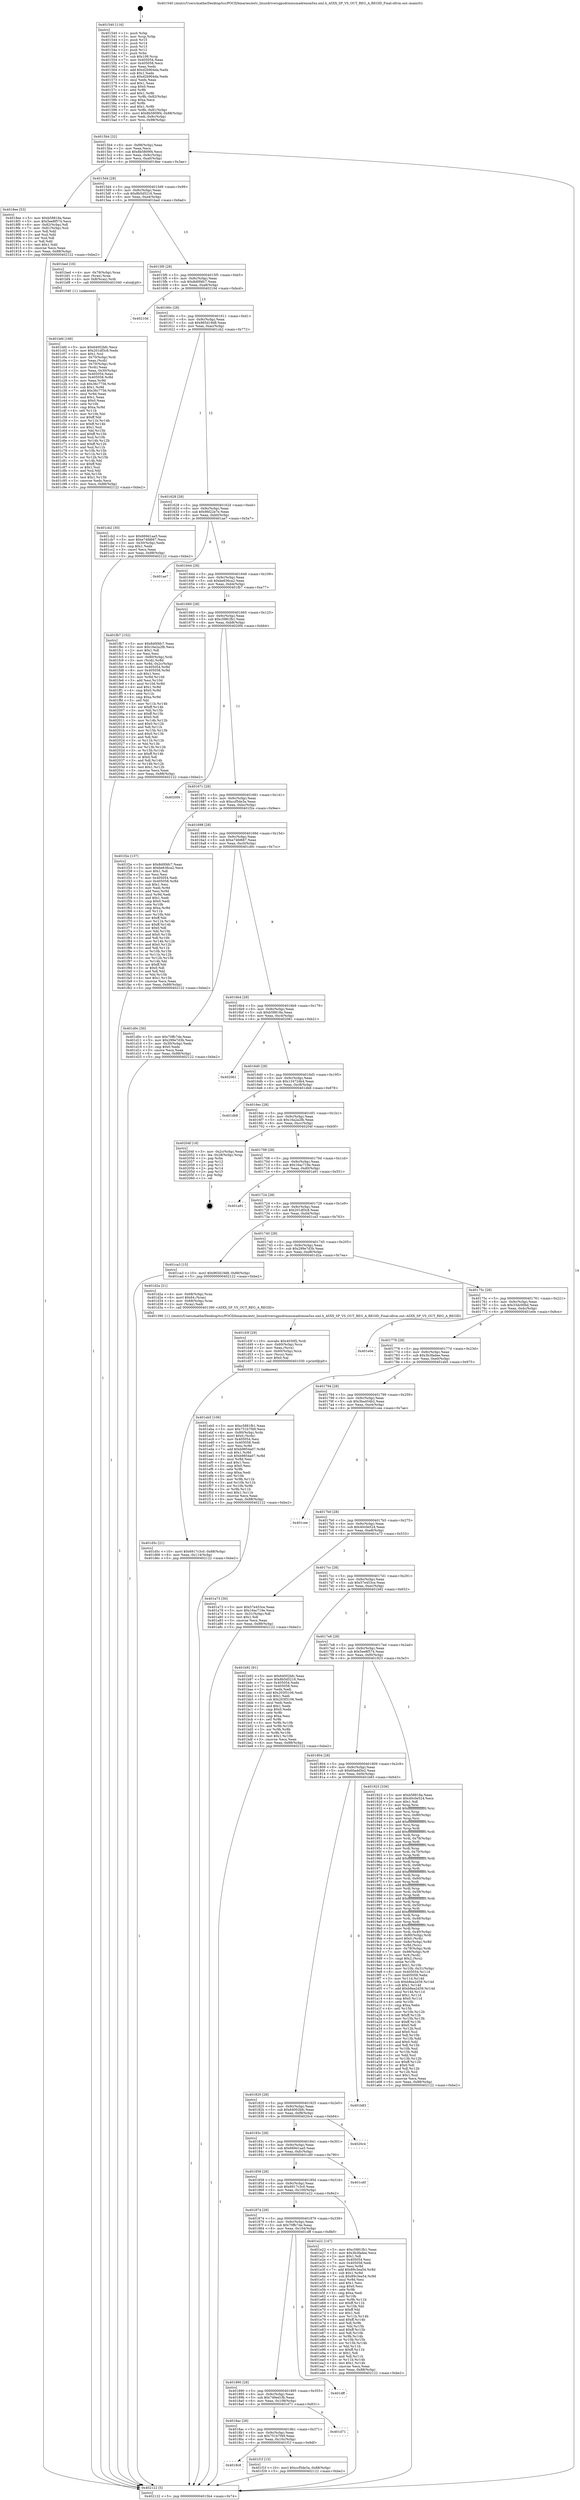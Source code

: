 digraph "0x401540" {
  label = "0x401540 (/mnt/c/Users/mathe/Desktop/tcc/POCII/binaries/extr_linuxdriversgpudrmmsmadrenoa5xx.xml.h_A5XX_SP_VS_OUT_REG_A_REGID_Final-ollvm.out::main(0))"
  labelloc = "t"
  node[shape=record]

  Entry [label="",width=0.3,height=0.3,shape=circle,fillcolor=black,style=filled]
  "0x4015b4" [label="{
     0x4015b4 [32]\l
     | [instrs]\l
     &nbsp;&nbsp;0x4015b4 \<+6\>: mov -0x88(%rbp),%eax\l
     &nbsp;&nbsp;0x4015ba \<+2\>: mov %eax,%ecx\l
     &nbsp;&nbsp;0x4015bc \<+6\>: sub $0x8b5809f4,%ecx\l
     &nbsp;&nbsp;0x4015c2 \<+6\>: mov %eax,-0x9c(%rbp)\l
     &nbsp;&nbsp;0x4015c8 \<+6\>: mov %ecx,-0xa0(%rbp)\l
     &nbsp;&nbsp;0x4015ce \<+6\>: je 00000000004018ee \<main+0x3ae\>\l
  }"]
  "0x4018ee" [label="{
     0x4018ee [53]\l
     | [instrs]\l
     &nbsp;&nbsp;0x4018ee \<+5\>: mov $0xb58818a,%eax\l
     &nbsp;&nbsp;0x4018f3 \<+5\>: mov $0x5ee8f574,%ecx\l
     &nbsp;&nbsp;0x4018f8 \<+6\>: mov -0x82(%rbp),%dl\l
     &nbsp;&nbsp;0x4018fe \<+7\>: mov -0x81(%rbp),%sil\l
     &nbsp;&nbsp;0x401905 \<+3\>: mov %dl,%dil\l
     &nbsp;&nbsp;0x401908 \<+3\>: and %sil,%dil\l
     &nbsp;&nbsp;0x40190b \<+3\>: xor %sil,%dl\l
     &nbsp;&nbsp;0x40190e \<+3\>: or %dl,%dil\l
     &nbsp;&nbsp;0x401911 \<+4\>: test $0x1,%dil\l
     &nbsp;&nbsp;0x401915 \<+3\>: cmovne %ecx,%eax\l
     &nbsp;&nbsp;0x401918 \<+6\>: mov %eax,-0x88(%rbp)\l
     &nbsp;&nbsp;0x40191e \<+5\>: jmp 0000000000402122 \<main+0xbe2\>\l
  }"]
  "0x4015d4" [label="{
     0x4015d4 [28]\l
     | [instrs]\l
     &nbsp;&nbsp;0x4015d4 \<+5\>: jmp 00000000004015d9 \<main+0x99\>\l
     &nbsp;&nbsp;0x4015d9 \<+6\>: mov -0x9c(%rbp),%eax\l
     &nbsp;&nbsp;0x4015df \<+5\>: sub $0x8b5d5216,%eax\l
     &nbsp;&nbsp;0x4015e4 \<+6\>: mov %eax,-0xa4(%rbp)\l
     &nbsp;&nbsp;0x4015ea \<+6\>: je 0000000000401bed \<main+0x6ad\>\l
  }"]
  "0x402122" [label="{
     0x402122 [5]\l
     | [instrs]\l
     &nbsp;&nbsp;0x402122 \<+5\>: jmp 00000000004015b4 \<main+0x74\>\l
  }"]
  "0x401540" [label="{
     0x401540 [116]\l
     | [instrs]\l
     &nbsp;&nbsp;0x401540 \<+1\>: push %rbp\l
     &nbsp;&nbsp;0x401541 \<+3\>: mov %rsp,%rbp\l
     &nbsp;&nbsp;0x401544 \<+2\>: push %r15\l
     &nbsp;&nbsp;0x401546 \<+2\>: push %r14\l
     &nbsp;&nbsp;0x401548 \<+2\>: push %r13\l
     &nbsp;&nbsp;0x40154a \<+2\>: push %r12\l
     &nbsp;&nbsp;0x40154c \<+1\>: push %rbx\l
     &nbsp;&nbsp;0x40154d \<+7\>: sub $0x108,%rsp\l
     &nbsp;&nbsp;0x401554 \<+7\>: mov 0x405054,%eax\l
     &nbsp;&nbsp;0x40155b \<+7\>: mov 0x405058,%ecx\l
     &nbsp;&nbsp;0x401562 \<+2\>: mov %eax,%edx\l
     &nbsp;&nbsp;0x401564 \<+6\>: add $0xd2b904da,%edx\l
     &nbsp;&nbsp;0x40156a \<+3\>: sub $0x1,%edx\l
     &nbsp;&nbsp;0x40156d \<+6\>: sub $0xd2b904da,%edx\l
     &nbsp;&nbsp;0x401573 \<+3\>: imul %edx,%eax\l
     &nbsp;&nbsp;0x401576 \<+3\>: and $0x1,%eax\l
     &nbsp;&nbsp;0x401579 \<+3\>: cmp $0x0,%eax\l
     &nbsp;&nbsp;0x40157c \<+4\>: sete %r8b\l
     &nbsp;&nbsp;0x401580 \<+4\>: and $0x1,%r8b\l
     &nbsp;&nbsp;0x401584 \<+7\>: mov %r8b,-0x82(%rbp)\l
     &nbsp;&nbsp;0x40158b \<+3\>: cmp $0xa,%ecx\l
     &nbsp;&nbsp;0x40158e \<+4\>: setl %r8b\l
     &nbsp;&nbsp;0x401592 \<+4\>: and $0x1,%r8b\l
     &nbsp;&nbsp;0x401596 \<+7\>: mov %r8b,-0x81(%rbp)\l
     &nbsp;&nbsp;0x40159d \<+10\>: movl $0x8b5809f4,-0x88(%rbp)\l
     &nbsp;&nbsp;0x4015a7 \<+6\>: mov %edi,-0x8c(%rbp)\l
     &nbsp;&nbsp;0x4015ad \<+7\>: mov %rsi,-0x98(%rbp)\l
  }"]
  Exit [label="",width=0.3,height=0.3,shape=circle,fillcolor=black,style=filled,peripheries=2]
  "0x401bed" [label="{
     0x401bed [16]\l
     | [instrs]\l
     &nbsp;&nbsp;0x401bed \<+4\>: mov -0x78(%rbp),%rax\l
     &nbsp;&nbsp;0x401bf1 \<+3\>: mov (%rax),%rax\l
     &nbsp;&nbsp;0x401bf4 \<+4\>: mov 0x8(%rax),%rdi\l
     &nbsp;&nbsp;0x401bf8 \<+5\>: call 0000000000401040 \<atoi@plt\>\l
     | [calls]\l
     &nbsp;&nbsp;0x401040 \{1\} (unknown)\l
  }"]
  "0x4015f0" [label="{
     0x4015f0 [28]\l
     | [instrs]\l
     &nbsp;&nbsp;0x4015f0 \<+5\>: jmp 00000000004015f5 \<main+0xb5\>\l
     &nbsp;&nbsp;0x4015f5 \<+6\>: mov -0x9c(%rbp),%eax\l
     &nbsp;&nbsp;0x4015fb \<+5\>: sub $0x8d0f4fc7,%eax\l
     &nbsp;&nbsp;0x401600 \<+6\>: mov %eax,-0xa8(%rbp)\l
     &nbsp;&nbsp;0x401606 \<+6\>: je 000000000040210d \<main+0xbcd\>\l
  }"]
  "0x4018c8" [label="{
     0x4018c8\l
  }", style=dashed]
  "0x40210d" [label="{
     0x40210d\l
  }", style=dashed]
  "0x40160c" [label="{
     0x40160c [28]\l
     | [instrs]\l
     &nbsp;&nbsp;0x40160c \<+5\>: jmp 0000000000401611 \<main+0xd1\>\l
     &nbsp;&nbsp;0x401611 \<+6\>: mov -0x9c(%rbp),%eax\l
     &nbsp;&nbsp;0x401617 \<+5\>: sub $0x965d19d8,%eax\l
     &nbsp;&nbsp;0x40161c \<+6\>: mov %eax,-0xac(%rbp)\l
     &nbsp;&nbsp;0x401622 \<+6\>: je 0000000000401cb2 \<main+0x772\>\l
  }"]
  "0x401f1f" [label="{
     0x401f1f [15]\l
     | [instrs]\l
     &nbsp;&nbsp;0x401f1f \<+10\>: movl $0xccf5de3a,-0x88(%rbp)\l
     &nbsp;&nbsp;0x401f29 \<+5\>: jmp 0000000000402122 \<main+0xbe2\>\l
  }"]
  "0x401cb2" [label="{
     0x401cb2 [30]\l
     | [instrs]\l
     &nbsp;&nbsp;0x401cb2 \<+5\>: mov $0x669d1aa5,%eax\l
     &nbsp;&nbsp;0x401cb7 \<+5\>: mov $0xe74fd667,%ecx\l
     &nbsp;&nbsp;0x401cbc \<+3\>: mov -0x30(%rbp),%edx\l
     &nbsp;&nbsp;0x401cbf \<+3\>: cmp $0x1,%edx\l
     &nbsp;&nbsp;0x401cc2 \<+3\>: cmovl %ecx,%eax\l
     &nbsp;&nbsp;0x401cc5 \<+6\>: mov %eax,-0x88(%rbp)\l
     &nbsp;&nbsp;0x401ccb \<+5\>: jmp 0000000000402122 \<main+0xbe2\>\l
  }"]
  "0x401628" [label="{
     0x401628 [28]\l
     | [instrs]\l
     &nbsp;&nbsp;0x401628 \<+5\>: jmp 000000000040162d \<main+0xed\>\l
     &nbsp;&nbsp;0x40162d \<+6\>: mov -0x9c(%rbp),%eax\l
     &nbsp;&nbsp;0x401633 \<+5\>: sub $0x9fd22e7e,%eax\l
     &nbsp;&nbsp;0x401638 \<+6\>: mov %eax,-0xb0(%rbp)\l
     &nbsp;&nbsp;0x40163e \<+6\>: je 0000000000401ae7 \<main+0x5a7\>\l
  }"]
  "0x4018ac" [label="{
     0x4018ac [28]\l
     | [instrs]\l
     &nbsp;&nbsp;0x4018ac \<+5\>: jmp 00000000004018b1 \<main+0x371\>\l
     &nbsp;&nbsp;0x4018b1 \<+6\>: mov -0x9c(%rbp),%eax\l
     &nbsp;&nbsp;0x4018b7 \<+5\>: sub $0x751b7f49,%eax\l
     &nbsp;&nbsp;0x4018bc \<+6\>: mov %eax,-0x10c(%rbp)\l
     &nbsp;&nbsp;0x4018c2 \<+6\>: je 0000000000401f1f \<main+0x9df\>\l
  }"]
  "0x401ae7" [label="{
     0x401ae7\l
  }", style=dashed]
  "0x401644" [label="{
     0x401644 [28]\l
     | [instrs]\l
     &nbsp;&nbsp;0x401644 \<+5\>: jmp 0000000000401649 \<main+0x109\>\l
     &nbsp;&nbsp;0x401649 \<+6\>: mov -0x9c(%rbp),%eax\l
     &nbsp;&nbsp;0x40164f \<+5\>: sub $0xbe636ca2,%eax\l
     &nbsp;&nbsp;0x401654 \<+6\>: mov %eax,-0xb4(%rbp)\l
     &nbsp;&nbsp;0x40165a \<+6\>: je 0000000000401fb7 \<main+0xa77\>\l
  }"]
  "0x401d71" [label="{
     0x401d71\l
  }", style=dashed]
  "0x401fb7" [label="{
     0x401fb7 [152]\l
     | [instrs]\l
     &nbsp;&nbsp;0x401fb7 \<+5\>: mov $0x8d0f4fc7,%eax\l
     &nbsp;&nbsp;0x401fbc \<+5\>: mov $0x16a2a2fb,%ecx\l
     &nbsp;&nbsp;0x401fc1 \<+2\>: mov $0x1,%dl\l
     &nbsp;&nbsp;0x401fc3 \<+2\>: xor %esi,%esi\l
     &nbsp;&nbsp;0x401fc5 \<+4\>: mov -0x80(%rbp),%rdi\l
     &nbsp;&nbsp;0x401fc9 \<+3\>: mov (%rdi),%r8d\l
     &nbsp;&nbsp;0x401fcc \<+4\>: mov %r8d,-0x2c(%rbp)\l
     &nbsp;&nbsp;0x401fd0 \<+8\>: mov 0x405054,%r8d\l
     &nbsp;&nbsp;0x401fd8 \<+8\>: mov 0x405058,%r9d\l
     &nbsp;&nbsp;0x401fe0 \<+3\>: sub $0x1,%esi\l
     &nbsp;&nbsp;0x401fe3 \<+3\>: mov %r8d,%r10d\l
     &nbsp;&nbsp;0x401fe6 \<+3\>: add %esi,%r10d\l
     &nbsp;&nbsp;0x401fe9 \<+4\>: imul %r10d,%r8d\l
     &nbsp;&nbsp;0x401fed \<+4\>: and $0x1,%r8d\l
     &nbsp;&nbsp;0x401ff1 \<+4\>: cmp $0x0,%r8d\l
     &nbsp;&nbsp;0x401ff5 \<+4\>: sete %r11b\l
     &nbsp;&nbsp;0x401ff9 \<+4\>: cmp $0xa,%r9d\l
     &nbsp;&nbsp;0x401ffd \<+3\>: setl %bl\l
     &nbsp;&nbsp;0x402000 \<+3\>: mov %r11b,%r14b\l
     &nbsp;&nbsp;0x402003 \<+4\>: xor $0xff,%r14b\l
     &nbsp;&nbsp;0x402007 \<+3\>: mov %bl,%r15b\l
     &nbsp;&nbsp;0x40200a \<+4\>: xor $0xff,%r15b\l
     &nbsp;&nbsp;0x40200e \<+3\>: xor $0x0,%dl\l
     &nbsp;&nbsp;0x402011 \<+3\>: mov %r14b,%r12b\l
     &nbsp;&nbsp;0x402014 \<+4\>: and $0x0,%r12b\l
     &nbsp;&nbsp;0x402018 \<+3\>: and %dl,%r11b\l
     &nbsp;&nbsp;0x40201b \<+3\>: mov %r15b,%r13b\l
     &nbsp;&nbsp;0x40201e \<+4\>: and $0x0,%r13b\l
     &nbsp;&nbsp;0x402022 \<+2\>: and %dl,%bl\l
     &nbsp;&nbsp;0x402024 \<+3\>: or %r11b,%r12b\l
     &nbsp;&nbsp;0x402027 \<+3\>: or %bl,%r13b\l
     &nbsp;&nbsp;0x40202a \<+3\>: xor %r13b,%r12b\l
     &nbsp;&nbsp;0x40202d \<+3\>: or %r15b,%r14b\l
     &nbsp;&nbsp;0x402030 \<+4\>: xor $0xff,%r14b\l
     &nbsp;&nbsp;0x402034 \<+3\>: or $0x0,%dl\l
     &nbsp;&nbsp;0x402037 \<+3\>: and %dl,%r14b\l
     &nbsp;&nbsp;0x40203a \<+3\>: or %r14b,%r12b\l
     &nbsp;&nbsp;0x40203d \<+4\>: test $0x1,%r12b\l
     &nbsp;&nbsp;0x402041 \<+3\>: cmovne %ecx,%eax\l
     &nbsp;&nbsp;0x402044 \<+6\>: mov %eax,-0x88(%rbp)\l
     &nbsp;&nbsp;0x40204a \<+5\>: jmp 0000000000402122 \<main+0xbe2\>\l
  }"]
  "0x401660" [label="{
     0x401660 [28]\l
     | [instrs]\l
     &nbsp;&nbsp;0x401660 \<+5\>: jmp 0000000000401665 \<main+0x125\>\l
     &nbsp;&nbsp;0x401665 \<+6\>: mov -0x9c(%rbp),%eax\l
     &nbsp;&nbsp;0x40166b \<+5\>: sub $0xc5881fb1,%eax\l
     &nbsp;&nbsp;0x401670 \<+6\>: mov %eax,-0xb8(%rbp)\l
     &nbsp;&nbsp;0x401676 \<+6\>: je 00000000004020f4 \<main+0xbb4\>\l
  }"]
  "0x401890" [label="{
     0x401890 [28]\l
     | [instrs]\l
     &nbsp;&nbsp;0x401890 \<+5\>: jmp 0000000000401895 \<main+0x355\>\l
     &nbsp;&nbsp;0x401895 \<+6\>: mov -0x9c(%rbp),%eax\l
     &nbsp;&nbsp;0x40189b \<+5\>: sub $0x749ed1fb,%eax\l
     &nbsp;&nbsp;0x4018a0 \<+6\>: mov %eax,-0x108(%rbp)\l
     &nbsp;&nbsp;0x4018a6 \<+6\>: je 0000000000401d71 \<main+0x831\>\l
  }"]
  "0x4020f4" [label="{
     0x4020f4\l
  }", style=dashed]
  "0x40167c" [label="{
     0x40167c [28]\l
     | [instrs]\l
     &nbsp;&nbsp;0x40167c \<+5\>: jmp 0000000000401681 \<main+0x141\>\l
     &nbsp;&nbsp;0x401681 \<+6\>: mov -0x9c(%rbp),%eax\l
     &nbsp;&nbsp;0x401687 \<+5\>: sub $0xccf5de3a,%eax\l
     &nbsp;&nbsp;0x40168c \<+6\>: mov %eax,-0xbc(%rbp)\l
     &nbsp;&nbsp;0x401692 \<+6\>: je 0000000000401f2e \<main+0x9ee\>\l
  }"]
  "0x401dff" [label="{
     0x401dff\l
  }", style=dashed]
  "0x401f2e" [label="{
     0x401f2e [137]\l
     | [instrs]\l
     &nbsp;&nbsp;0x401f2e \<+5\>: mov $0x8d0f4fc7,%eax\l
     &nbsp;&nbsp;0x401f33 \<+5\>: mov $0xbe636ca2,%ecx\l
     &nbsp;&nbsp;0x401f38 \<+2\>: mov $0x1,%dl\l
     &nbsp;&nbsp;0x401f3a \<+2\>: xor %esi,%esi\l
     &nbsp;&nbsp;0x401f3c \<+7\>: mov 0x405054,%edi\l
     &nbsp;&nbsp;0x401f43 \<+8\>: mov 0x405058,%r8d\l
     &nbsp;&nbsp;0x401f4b \<+3\>: sub $0x1,%esi\l
     &nbsp;&nbsp;0x401f4e \<+3\>: mov %edi,%r9d\l
     &nbsp;&nbsp;0x401f51 \<+3\>: add %esi,%r9d\l
     &nbsp;&nbsp;0x401f54 \<+4\>: imul %r9d,%edi\l
     &nbsp;&nbsp;0x401f58 \<+3\>: and $0x1,%edi\l
     &nbsp;&nbsp;0x401f5b \<+3\>: cmp $0x0,%edi\l
     &nbsp;&nbsp;0x401f5e \<+4\>: sete %r10b\l
     &nbsp;&nbsp;0x401f62 \<+4\>: cmp $0xa,%r8d\l
     &nbsp;&nbsp;0x401f66 \<+4\>: setl %r11b\l
     &nbsp;&nbsp;0x401f6a \<+3\>: mov %r10b,%bl\l
     &nbsp;&nbsp;0x401f6d \<+3\>: xor $0xff,%bl\l
     &nbsp;&nbsp;0x401f70 \<+3\>: mov %r11b,%r14b\l
     &nbsp;&nbsp;0x401f73 \<+4\>: xor $0xff,%r14b\l
     &nbsp;&nbsp;0x401f77 \<+3\>: xor $0x0,%dl\l
     &nbsp;&nbsp;0x401f7a \<+3\>: mov %bl,%r15b\l
     &nbsp;&nbsp;0x401f7d \<+4\>: and $0x0,%r15b\l
     &nbsp;&nbsp;0x401f81 \<+3\>: and %dl,%r10b\l
     &nbsp;&nbsp;0x401f84 \<+3\>: mov %r14b,%r12b\l
     &nbsp;&nbsp;0x401f87 \<+4\>: and $0x0,%r12b\l
     &nbsp;&nbsp;0x401f8b \<+3\>: and %dl,%r11b\l
     &nbsp;&nbsp;0x401f8e \<+3\>: or %r10b,%r15b\l
     &nbsp;&nbsp;0x401f91 \<+3\>: or %r11b,%r12b\l
     &nbsp;&nbsp;0x401f94 \<+3\>: xor %r12b,%r15b\l
     &nbsp;&nbsp;0x401f97 \<+3\>: or %r14b,%bl\l
     &nbsp;&nbsp;0x401f9a \<+3\>: xor $0xff,%bl\l
     &nbsp;&nbsp;0x401f9d \<+3\>: or $0x0,%dl\l
     &nbsp;&nbsp;0x401fa0 \<+2\>: and %dl,%bl\l
     &nbsp;&nbsp;0x401fa2 \<+3\>: or %bl,%r15b\l
     &nbsp;&nbsp;0x401fa5 \<+4\>: test $0x1,%r15b\l
     &nbsp;&nbsp;0x401fa9 \<+3\>: cmovne %ecx,%eax\l
     &nbsp;&nbsp;0x401fac \<+6\>: mov %eax,-0x88(%rbp)\l
     &nbsp;&nbsp;0x401fb2 \<+5\>: jmp 0000000000402122 \<main+0xbe2\>\l
  }"]
  "0x401698" [label="{
     0x401698 [28]\l
     | [instrs]\l
     &nbsp;&nbsp;0x401698 \<+5\>: jmp 000000000040169d \<main+0x15d\>\l
     &nbsp;&nbsp;0x40169d \<+6\>: mov -0x9c(%rbp),%eax\l
     &nbsp;&nbsp;0x4016a3 \<+5\>: sub $0xe74fd667,%eax\l
     &nbsp;&nbsp;0x4016a8 \<+6\>: mov %eax,-0xc0(%rbp)\l
     &nbsp;&nbsp;0x4016ae \<+6\>: je 0000000000401d0c \<main+0x7cc\>\l
  }"]
  "0x401874" [label="{
     0x401874 [28]\l
     | [instrs]\l
     &nbsp;&nbsp;0x401874 \<+5\>: jmp 0000000000401879 \<main+0x339\>\l
     &nbsp;&nbsp;0x401879 \<+6\>: mov -0x9c(%rbp),%eax\l
     &nbsp;&nbsp;0x40187f \<+5\>: sub $0x70ffc7de,%eax\l
     &nbsp;&nbsp;0x401884 \<+6\>: mov %eax,-0x104(%rbp)\l
     &nbsp;&nbsp;0x40188a \<+6\>: je 0000000000401dff \<main+0x8bf\>\l
  }"]
  "0x401d0c" [label="{
     0x401d0c [30]\l
     | [instrs]\l
     &nbsp;&nbsp;0x401d0c \<+5\>: mov $0x70ffc7de,%eax\l
     &nbsp;&nbsp;0x401d11 \<+5\>: mov $0x299e7d3b,%ecx\l
     &nbsp;&nbsp;0x401d16 \<+3\>: mov -0x30(%rbp),%edx\l
     &nbsp;&nbsp;0x401d19 \<+3\>: cmp $0x0,%edx\l
     &nbsp;&nbsp;0x401d1c \<+3\>: cmove %ecx,%eax\l
     &nbsp;&nbsp;0x401d1f \<+6\>: mov %eax,-0x88(%rbp)\l
     &nbsp;&nbsp;0x401d25 \<+5\>: jmp 0000000000402122 \<main+0xbe2\>\l
  }"]
  "0x4016b4" [label="{
     0x4016b4 [28]\l
     | [instrs]\l
     &nbsp;&nbsp;0x4016b4 \<+5\>: jmp 00000000004016b9 \<main+0x179\>\l
     &nbsp;&nbsp;0x4016b9 \<+6\>: mov -0x9c(%rbp),%eax\l
     &nbsp;&nbsp;0x4016bf \<+5\>: sub $0xb58818a,%eax\l
     &nbsp;&nbsp;0x4016c4 \<+6\>: mov %eax,-0xc4(%rbp)\l
     &nbsp;&nbsp;0x4016ca \<+6\>: je 0000000000402061 \<main+0xb21\>\l
  }"]
  "0x401e22" [label="{
     0x401e22 [147]\l
     | [instrs]\l
     &nbsp;&nbsp;0x401e22 \<+5\>: mov $0xc5881fb1,%eax\l
     &nbsp;&nbsp;0x401e27 \<+5\>: mov $0x3b3fadee,%ecx\l
     &nbsp;&nbsp;0x401e2c \<+2\>: mov $0x1,%dl\l
     &nbsp;&nbsp;0x401e2e \<+7\>: mov 0x405054,%esi\l
     &nbsp;&nbsp;0x401e35 \<+7\>: mov 0x405058,%edi\l
     &nbsp;&nbsp;0x401e3c \<+3\>: mov %esi,%r8d\l
     &nbsp;&nbsp;0x401e3f \<+7\>: add $0x89c3ea54,%r8d\l
     &nbsp;&nbsp;0x401e46 \<+4\>: sub $0x1,%r8d\l
     &nbsp;&nbsp;0x401e4a \<+7\>: sub $0x89c3ea54,%r8d\l
     &nbsp;&nbsp;0x401e51 \<+4\>: imul %r8d,%esi\l
     &nbsp;&nbsp;0x401e55 \<+3\>: and $0x1,%esi\l
     &nbsp;&nbsp;0x401e58 \<+3\>: cmp $0x0,%esi\l
     &nbsp;&nbsp;0x401e5b \<+4\>: sete %r9b\l
     &nbsp;&nbsp;0x401e5f \<+3\>: cmp $0xa,%edi\l
     &nbsp;&nbsp;0x401e62 \<+4\>: setl %r10b\l
     &nbsp;&nbsp;0x401e66 \<+3\>: mov %r9b,%r11b\l
     &nbsp;&nbsp;0x401e69 \<+4\>: xor $0xff,%r11b\l
     &nbsp;&nbsp;0x401e6d \<+3\>: mov %r10b,%bl\l
     &nbsp;&nbsp;0x401e70 \<+3\>: xor $0xff,%bl\l
     &nbsp;&nbsp;0x401e73 \<+3\>: xor $0x1,%dl\l
     &nbsp;&nbsp;0x401e76 \<+3\>: mov %r11b,%r14b\l
     &nbsp;&nbsp;0x401e79 \<+4\>: and $0xff,%r14b\l
     &nbsp;&nbsp;0x401e7d \<+3\>: and %dl,%r9b\l
     &nbsp;&nbsp;0x401e80 \<+3\>: mov %bl,%r15b\l
     &nbsp;&nbsp;0x401e83 \<+4\>: and $0xff,%r15b\l
     &nbsp;&nbsp;0x401e87 \<+3\>: and %dl,%r10b\l
     &nbsp;&nbsp;0x401e8a \<+3\>: or %r9b,%r14b\l
     &nbsp;&nbsp;0x401e8d \<+3\>: or %r10b,%r15b\l
     &nbsp;&nbsp;0x401e90 \<+3\>: xor %r15b,%r14b\l
     &nbsp;&nbsp;0x401e93 \<+3\>: or %bl,%r11b\l
     &nbsp;&nbsp;0x401e96 \<+4\>: xor $0xff,%r11b\l
     &nbsp;&nbsp;0x401e9a \<+3\>: or $0x1,%dl\l
     &nbsp;&nbsp;0x401e9d \<+3\>: and %dl,%r11b\l
     &nbsp;&nbsp;0x401ea0 \<+3\>: or %r11b,%r14b\l
     &nbsp;&nbsp;0x401ea3 \<+4\>: test $0x1,%r14b\l
     &nbsp;&nbsp;0x401ea7 \<+3\>: cmovne %ecx,%eax\l
     &nbsp;&nbsp;0x401eaa \<+6\>: mov %eax,-0x88(%rbp)\l
     &nbsp;&nbsp;0x401eb0 \<+5\>: jmp 0000000000402122 \<main+0xbe2\>\l
  }"]
  "0x402061" [label="{
     0x402061\l
  }", style=dashed]
  "0x4016d0" [label="{
     0x4016d0 [28]\l
     | [instrs]\l
     &nbsp;&nbsp;0x4016d0 \<+5\>: jmp 00000000004016d5 \<main+0x195\>\l
     &nbsp;&nbsp;0x4016d5 \<+6\>: mov -0x9c(%rbp),%eax\l
     &nbsp;&nbsp;0x4016db \<+5\>: sub $0x13472db4,%eax\l
     &nbsp;&nbsp;0x4016e0 \<+6\>: mov %eax,-0xc8(%rbp)\l
     &nbsp;&nbsp;0x4016e6 \<+6\>: je 0000000000401db8 \<main+0x878\>\l
  }"]
  "0x401858" [label="{
     0x401858 [28]\l
     | [instrs]\l
     &nbsp;&nbsp;0x401858 \<+5\>: jmp 000000000040185d \<main+0x31d\>\l
     &nbsp;&nbsp;0x40185d \<+6\>: mov -0x9c(%rbp),%eax\l
     &nbsp;&nbsp;0x401863 \<+5\>: sub $0x6917c3c0,%eax\l
     &nbsp;&nbsp;0x401868 \<+6\>: mov %eax,-0x100(%rbp)\l
     &nbsp;&nbsp;0x40186e \<+6\>: je 0000000000401e22 \<main+0x8e2\>\l
  }"]
  "0x401db8" [label="{
     0x401db8\l
  }", style=dashed]
  "0x4016ec" [label="{
     0x4016ec [28]\l
     | [instrs]\l
     &nbsp;&nbsp;0x4016ec \<+5\>: jmp 00000000004016f1 \<main+0x1b1\>\l
     &nbsp;&nbsp;0x4016f1 \<+6\>: mov -0x9c(%rbp),%eax\l
     &nbsp;&nbsp;0x4016f7 \<+5\>: sub $0x16a2a2fb,%eax\l
     &nbsp;&nbsp;0x4016fc \<+6\>: mov %eax,-0xcc(%rbp)\l
     &nbsp;&nbsp;0x401702 \<+6\>: je 000000000040204f \<main+0xb0f\>\l
  }"]
  "0x401cd0" [label="{
     0x401cd0\l
  }", style=dashed]
  "0x40204f" [label="{
     0x40204f [18]\l
     | [instrs]\l
     &nbsp;&nbsp;0x40204f \<+3\>: mov -0x2c(%rbp),%eax\l
     &nbsp;&nbsp;0x402052 \<+4\>: lea -0x28(%rbp),%rsp\l
     &nbsp;&nbsp;0x402056 \<+1\>: pop %rbx\l
     &nbsp;&nbsp;0x402057 \<+2\>: pop %r12\l
     &nbsp;&nbsp;0x402059 \<+2\>: pop %r13\l
     &nbsp;&nbsp;0x40205b \<+2\>: pop %r14\l
     &nbsp;&nbsp;0x40205d \<+2\>: pop %r15\l
     &nbsp;&nbsp;0x40205f \<+1\>: pop %rbp\l
     &nbsp;&nbsp;0x402060 \<+1\>: ret\l
  }"]
  "0x401708" [label="{
     0x401708 [28]\l
     | [instrs]\l
     &nbsp;&nbsp;0x401708 \<+5\>: jmp 000000000040170d \<main+0x1cd\>\l
     &nbsp;&nbsp;0x40170d \<+6\>: mov -0x9c(%rbp),%eax\l
     &nbsp;&nbsp;0x401713 \<+5\>: sub $0x16ac719e,%eax\l
     &nbsp;&nbsp;0x401718 \<+6\>: mov %eax,-0xd0(%rbp)\l
     &nbsp;&nbsp;0x40171e \<+6\>: je 0000000000401a91 \<main+0x551\>\l
  }"]
  "0x40183c" [label="{
     0x40183c [28]\l
     | [instrs]\l
     &nbsp;&nbsp;0x40183c \<+5\>: jmp 0000000000401841 \<main+0x301\>\l
     &nbsp;&nbsp;0x401841 \<+6\>: mov -0x9c(%rbp),%eax\l
     &nbsp;&nbsp;0x401847 \<+5\>: sub $0x669d1aa5,%eax\l
     &nbsp;&nbsp;0x40184c \<+6\>: mov %eax,-0xfc(%rbp)\l
     &nbsp;&nbsp;0x401852 \<+6\>: je 0000000000401cd0 \<main+0x790\>\l
  }"]
  "0x401a91" [label="{
     0x401a91\l
  }", style=dashed]
  "0x401724" [label="{
     0x401724 [28]\l
     | [instrs]\l
     &nbsp;&nbsp;0x401724 \<+5\>: jmp 0000000000401729 \<main+0x1e9\>\l
     &nbsp;&nbsp;0x401729 \<+6\>: mov -0x9c(%rbp),%eax\l
     &nbsp;&nbsp;0x40172f \<+5\>: sub $0x201df3c8,%eax\l
     &nbsp;&nbsp;0x401734 \<+6\>: mov %eax,-0xd4(%rbp)\l
     &nbsp;&nbsp;0x40173a \<+6\>: je 0000000000401ca3 \<main+0x763\>\l
  }"]
  "0x4020c4" [label="{
     0x4020c4\l
  }", style=dashed]
  "0x401ca3" [label="{
     0x401ca3 [15]\l
     | [instrs]\l
     &nbsp;&nbsp;0x401ca3 \<+10\>: movl $0x965d19d8,-0x88(%rbp)\l
     &nbsp;&nbsp;0x401cad \<+5\>: jmp 0000000000402122 \<main+0xbe2\>\l
  }"]
  "0x401740" [label="{
     0x401740 [28]\l
     | [instrs]\l
     &nbsp;&nbsp;0x401740 \<+5\>: jmp 0000000000401745 \<main+0x205\>\l
     &nbsp;&nbsp;0x401745 \<+6\>: mov -0x9c(%rbp),%eax\l
     &nbsp;&nbsp;0x40174b \<+5\>: sub $0x299e7d3b,%eax\l
     &nbsp;&nbsp;0x401750 \<+6\>: mov %eax,-0xd8(%rbp)\l
     &nbsp;&nbsp;0x401756 \<+6\>: je 0000000000401d2a \<main+0x7ea\>\l
  }"]
  "0x401820" [label="{
     0x401820 [28]\l
     | [instrs]\l
     &nbsp;&nbsp;0x401820 \<+5\>: jmp 0000000000401825 \<main+0x2e5\>\l
     &nbsp;&nbsp;0x401825 \<+6\>: mov -0x9c(%rbp),%eax\l
     &nbsp;&nbsp;0x40182b \<+5\>: sub $0x64002bfc,%eax\l
     &nbsp;&nbsp;0x401830 \<+6\>: mov %eax,-0xf8(%rbp)\l
     &nbsp;&nbsp;0x401836 \<+6\>: je 00000000004020c4 \<main+0xb84\>\l
  }"]
  "0x401d2a" [label="{
     0x401d2a [21]\l
     | [instrs]\l
     &nbsp;&nbsp;0x401d2a \<+4\>: mov -0x68(%rbp),%rax\l
     &nbsp;&nbsp;0x401d2e \<+6\>: movl $0x64,(%rax)\l
     &nbsp;&nbsp;0x401d34 \<+4\>: mov -0x68(%rbp),%rax\l
     &nbsp;&nbsp;0x401d38 \<+2\>: mov (%rax),%edi\l
     &nbsp;&nbsp;0x401d3a \<+5\>: call 0000000000401390 \<A5XX_SP_VS_OUT_REG_A_REGID\>\l
     | [calls]\l
     &nbsp;&nbsp;0x401390 \{1\} (/mnt/c/Users/mathe/Desktop/tcc/POCII/binaries/extr_linuxdriversgpudrmmsmadrenoa5xx.xml.h_A5XX_SP_VS_OUT_REG_A_REGID_Final-ollvm.out::A5XX_SP_VS_OUT_REG_A_REGID)\l
  }"]
  "0x40175c" [label="{
     0x40175c [28]\l
     | [instrs]\l
     &nbsp;&nbsp;0x40175c \<+5\>: jmp 0000000000401761 \<main+0x221\>\l
     &nbsp;&nbsp;0x401761 \<+6\>: mov -0x9c(%rbp),%eax\l
     &nbsp;&nbsp;0x401767 \<+5\>: sub $0x33dc00bd,%eax\l
     &nbsp;&nbsp;0x40176c \<+6\>: mov %eax,-0xdc(%rbp)\l
     &nbsp;&nbsp;0x401772 \<+6\>: je 0000000000401e0e \<main+0x8ce\>\l
  }"]
  "0x401b83" [label="{
     0x401b83\l
  }", style=dashed]
  "0x401e0e" [label="{
     0x401e0e\l
  }", style=dashed]
  "0x401778" [label="{
     0x401778 [28]\l
     | [instrs]\l
     &nbsp;&nbsp;0x401778 \<+5\>: jmp 000000000040177d \<main+0x23d\>\l
     &nbsp;&nbsp;0x40177d \<+6\>: mov -0x9c(%rbp),%eax\l
     &nbsp;&nbsp;0x401783 \<+5\>: sub $0x3b3fadee,%eax\l
     &nbsp;&nbsp;0x401788 \<+6\>: mov %eax,-0xe0(%rbp)\l
     &nbsp;&nbsp;0x40178e \<+6\>: je 0000000000401eb5 \<main+0x975\>\l
  }"]
  "0x401d5c" [label="{
     0x401d5c [21]\l
     | [instrs]\l
     &nbsp;&nbsp;0x401d5c \<+10\>: movl $0x6917c3c0,-0x88(%rbp)\l
     &nbsp;&nbsp;0x401d66 \<+6\>: mov %eax,-0x114(%rbp)\l
     &nbsp;&nbsp;0x401d6c \<+5\>: jmp 0000000000402122 \<main+0xbe2\>\l
  }"]
  "0x401eb5" [label="{
     0x401eb5 [106]\l
     | [instrs]\l
     &nbsp;&nbsp;0x401eb5 \<+5\>: mov $0xc5881fb1,%eax\l
     &nbsp;&nbsp;0x401eba \<+5\>: mov $0x751b7f49,%ecx\l
     &nbsp;&nbsp;0x401ebf \<+4\>: mov -0x80(%rbp),%rdx\l
     &nbsp;&nbsp;0x401ec3 \<+6\>: movl $0x0,(%rdx)\l
     &nbsp;&nbsp;0x401ec9 \<+7\>: mov 0x405054,%esi\l
     &nbsp;&nbsp;0x401ed0 \<+7\>: mov 0x405058,%edi\l
     &nbsp;&nbsp;0x401ed7 \<+3\>: mov %esi,%r8d\l
     &nbsp;&nbsp;0x401eda \<+7\>: add $0xb9854a07,%r8d\l
     &nbsp;&nbsp;0x401ee1 \<+4\>: sub $0x1,%r8d\l
     &nbsp;&nbsp;0x401ee5 \<+7\>: sub $0xb9854a07,%r8d\l
     &nbsp;&nbsp;0x401eec \<+4\>: imul %r8d,%esi\l
     &nbsp;&nbsp;0x401ef0 \<+3\>: and $0x1,%esi\l
     &nbsp;&nbsp;0x401ef3 \<+3\>: cmp $0x0,%esi\l
     &nbsp;&nbsp;0x401ef6 \<+4\>: sete %r9b\l
     &nbsp;&nbsp;0x401efa \<+3\>: cmp $0xa,%edi\l
     &nbsp;&nbsp;0x401efd \<+4\>: setl %r10b\l
     &nbsp;&nbsp;0x401f01 \<+3\>: mov %r9b,%r11b\l
     &nbsp;&nbsp;0x401f04 \<+3\>: and %r10b,%r11b\l
     &nbsp;&nbsp;0x401f07 \<+3\>: xor %r10b,%r9b\l
     &nbsp;&nbsp;0x401f0a \<+3\>: or %r9b,%r11b\l
     &nbsp;&nbsp;0x401f0d \<+4\>: test $0x1,%r11b\l
     &nbsp;&nbsp;0x401f11 \<+3\>: cmovne %ecx,%eax\l
     &nbsp;&nbsp;0x401f14 \<+6\>: mov %eax,-0x88(%rbp)\l
     &nbsp;&nbsp;0x401f1a \<+5\>: jmp 0000000000402122 \<main+0xbe2\>\l
  }"]
  "0x401794" [label="{
     0x401794 [28]\l
     | [instrs]\l
     &nbsp;&nbsp;0x401794 \<+5\>: jmp 0000000000401799 \<main+0x259\>\l
     &nbsp;&nbsp;0x401799 \<+6\>: mov -0x9c(%rbp),%eax\l
     &nbsp;&nbsp;0x40179f \<+5\>: sub $0x3ba454b2,%eax\l
     &nbsp;&nbsp;0x4017a4 \<+6\>: mov %eax,-0xe4(%rbp)\l
     &nbsp;&nbsp;0x4017aa \<+6\>: je 0000000000401cee \<main+0x7ae\>\l
  }"]
  "0x401d3f" [label="{
     0x401d3f [29]\l
     | [instrs]\l
     &nbsp;&nbsp;0x401d3f \<+10\>: movabs $0x4030f2,%rdi\l
     &nbsp;&nbsp;0x401d49 \<+4\>: mov -0x60(%rbp),%rcx\l
     &nbsp;&nbsp;0x401d4d \<+2\>: mov %eax,(%rcx)\l
     &nbsp;&nbsp;0x401d4f \<+4\>: mov -0x60(%rbp),%rcx\l
     &nbsp;&nbsp;0x401d53 \<+2\>: mov (%rcx),%esi\l
     &nbsp;&nbsp;0x401d55 \<+2\>: mov $0x0,%al\l
     &nbsp;&nbsp;0x401d57 \<+5\>: call 0000000000401030 \<printf@plt\>\l
     | [calls]\l
     &nbsp;&nbsp;0x401030 \{1\} (unknown)\l
  }"]
  "0x401cee" [label="{
     0x401cee\l
  }", style=dashed]
  "0x4017b0" [label="{
     0x4017b0 [28]\l
     | [instrs]\l
     &nbsp;&nbsp;0x4017b0 \<+5\>: jmp 00000000004017b5 \<main+0x275\>\l
     &nbsp;&nbsp;0x4017b5 \<+6\>: mov -0x9c(%rbp),%eax\l
     &nbsp;&nbsp;0x4017bb \<+5\>: sub $0x40c0e524,%eax\l
     &nbsp;&nbsp;0x4017c0 \<+6\>: mov %eax,-0xe8(%rbp)\l
     &nbsp;&nbsp;0x4017c6 \<+6\>: je 0000000000401a73 \<main+0x533\>\l
  }"]
  "0x401bfd" [label="{
     0x401bfd [166]\l
     | [instrs]\l
     &nbsp;&nbsp;0x401bfd \<+5\>: mov $0x64002bfc,%ecx\l
     &nbsp;&nbsp;0x401c02 \<+5\>: mov $0x201df3c8,%edx\l
     &nbsp;&nbsp;0x401c07 \<+3\>: mov $0x1,%sil\l
     &nbsp;&nbsp;0x401c0a \<+4\>: mov -0x70(%rbp),%rdi\l
     &nbsp;&nbsp;0x401c0e \<+2\>: mov %eax,(%rdi)\l
     &nbsp;&nbsp;0x401c10 \<+4\>: mov -0x70(%rbp),%rdi\l
     &nbsp;&nbsp;0x401c14 \<+2\>: mov (%rdi),%eax\l
     &nbsp;&nbsp;0x401c16 \<+3\>: mov %eax,-0x30(%rbp)\l
     &nbsp;&nbsp;0x401c19 \<+7\>: mov 0x405054,%eax\l
     &nbsp;&nbsp;0x401c20 \<+8\>: mov 0x405058,%r8d\l
     &nbsp;&nbsp;0x401c28 \<+3\>: mov %eax,%r9d\l
     &nbsp;&nbsp;0x401c2b \<+7\>: sub $0x36c7756,%r9d\l
     &nbsp;&nbsp;0x401c32 \<+4\>: sub $0x1,%r9d\l
     &nbsp;&nbsp;0x401c36 \<+7\>: add $0x36c7756,%r9d\l
     &nbsp;&nbsp;0x401c3d \<+4\>: imul %r9d,%eax\l
     &nbsp;&nbsp;0x401c41 \<+3\>: and $0x1,%eax\l
     &nbsp;&nbsp;0x401c44 \<+3\>: cmp $0x0,%eax\l
     &nbsp;&nbsp;0x401c47 \<+4\>: sete %r10b\l
     &nbsp;&nbsp;0x401c4b \<+4\>: cmp $0xa,%r8d\l
     &nbsp;&nbsp;0x401c4f \<+4\>: setl %r11b\l
     &nbsp;&nbsp;0x401c53 \<+3\>: mov %r10b,%bl\l
     &nbsp;&nbsp;0x401c56 \<+3\>: xor $0xff,%bl\l
     &nbsp;&nbsp;0x401c59 \<+3\>: mov %r11b,%r14b\l
     &nbsp;&nbsp;0x401c5c \<+4\>: xor $0xff,%r14b\l
     &nbsp;&nbsp;0x401c60 \<+4\>: xor $0x1,%sil\l
     &nbsp;&nbsp;0x401c64 \<+3\>: mov %bl,%r15b\l
     &nbsp;&nbsp;0x401c67 \<+4\>: and $0xff,%r15b\l
     &nbsp;&nbsp;0x401c6b \<+3\>: and %sil,%r10b\l
     &nbsp;&nbsp;0x401c6e \<+3\>: mov %r14b,%r12b\l
     &nbsp;&nbsp;0x401c71 \<+4\>: and $0xff,%r12b\l
     &nbsp;&nbsp;0x401c75 \<+3\>: and %sil,%r11b\l
     &nbsp;&nbsp;0x401c78 \<+3\>: or %r10b,%r15b\l
     &nbsp;&nbsp;0x401c7b \<+3\>: or %r11b,%r12b\l
     &nbsp;&nbsp;0x401c7e \<+3\>: xor %r12b,%r15b\l
     &nbsp;&nbsp;0x401c81 \<+3\>: or %r14b,%bl\l
     &nbsp;&nbsp;0x401c84 \<+3\>: xor $0xff,%bl\l
     &nbsp;&nbsp;0x401c87 \<+4\>: or $0x1,%sil\l
     &nbsp;&nbsp;0x401c8b \<+3\>: and %sil,%bl\l
     &nbsp;&nbsp;0x401c8e \<+3\>: or %bl,%r15b\l
     &nbsp;&nbsp;0x401c91 \<+4\>: test $0x1,%r15b\l
     &nbsp;&nbsp;0x401c95 \<+3\>: cmovne %edx,%ecx\l
     &nbsp;&nbsp;0x401c98 \<+6\>: mov %ecx,-0x88(%rbp)\l
     &nbsp;&nbsp;0x401c9e \<+5\>: jmp 0000000000402122 \<main+0xbe2\>\l
  }"]
  "0x401a73" [label="{
     0x401a73 [30]\l
     | [instrs]\l
     &nbsp;&nbsp;0x401a73 \<+5\>: mov $0x57e453ce,%eax\l
     &nbsp;&nbsp;0x401a78 \<+5\>: mov $0x16ac719e,%ecx\l
     &nbsp;&nbsp;0x401a7d \<+3\>: mov -0x31(%rbp),%dl\l
     &nbsp;&nbsp;0x401a80 \<+3\>: test $0x1,%dl\l
     &nbsp;&nbsp;0x401a83 \<+3\>: cmovne %ecx,%eax\l
     &nbsp;&nbsp;0x401a86 \<+6\>: mov %eax,-0x88(%rbp)\l
     &nbsp;&nbsp;0x401a8c \<+5\>: jmp 0000000000402122 \<main+0xbe2\>\l
  }"]
  "0x4017cc" [label="{
     0x4017cc [28]\l
     | [instrs]\l
     &nbsp;&nbsp;0x4017cc \<+5\>: jmp 00000000004017d1 \<main+0x291\>\l
     &nbsp;&nbsp;0x4017d1 \<+6\>: mov -0x9c(%rbp),%eax\l
     &nbsp;&nbsp;0x4017d7 \<+5\>: sub $0x57e453ce,%eax\l
     &nbsp;&nbsp;0x4017dc \<+6\>: mov %eax,-0xec(%rbp)\l
     &nbsp;&nbsp;0x4017e2 \<+6\>: je 0000000000401b92 \<main+0x652\>\l
  }"]
  "0x401804" [label="{
     0x401804 [28]\l
     | [instrs]\l
     &nbsp;&nbsp;0x401804 \<+5\>: jmp 0000000000401809 \<main+0x2c9\>\l
     &nbsp;&nbsp;0x401809 \<+6\>: mov -0x9c(%rbp),%eax\l
     &nbsp;&nbsp;0x40180f \<+5\>: sub $0x60add5e2,%eax\l
     &nbsp;&nbsp;0x401814 \<+6\>: mov %eax,-0xf4(%rbp)\l
     &nbsp;&nbsp;0x40181a \<+6\>: je 0000000000401b83 \<main+0x643\>\l
  }"]
  "0x401b92" [label="{
     0x401b92 [91]\l
     | [instrs]\l
     &nbsp;&nbsp;0x401b92 \<+5\>: mov $0x64002bfc,%eax\l
     &nbsp;&nbsp;0x401b97 \<+5\>: mov $0x8b5d5216,%ecx\l
     &nbsp;&nbsp;0x401b9c \<+7\>: mov 0x405054,%edx\l
     &nbsp;&nbsp;0x401ba3 \<+7\>: mov 0x405058,%esi\l
     &nbsp;&nbsp;0x401baa \<+2\>: mov %edx,%edi\l
     &nbsp;&nbsp;0x401bac \<+6\>: add $0x203f3106,%edi\l
     &nbsp;&nbsp;0x401bb2 \<+3\>: sub $0x1,%edi\l
     &nbsp;&nbsp;0x401bb5 \<+6\>: sub $0x203f3106,%edi\l
     &nbsp;&nbsp;0x401bbb \<+3\>: imul %edi,%edx\l
     &nbsp;&nbsp;0x401bbe \<+3\>: and $0x1,%edx\l
     &nbsp;&nbsp;0x401bc1 \<+3\>: cmp $0x0,%edx\l
     &nbsp;&nbsp;0x401bc4 \<+4\>: sete %r8b\l
     &nbsp;&nbsp;0x401bc8 \<+3\>: cmp $0xa,%esi\l
     &nbsp;&nbsp;0x401bcb \<+4\>: setl %r9b\l
     &nbsp;&nbsp;0x401bcf \<+3\>: mov %r8b,%r10b\l
     &nbsp;&nbsp;0x401bd2 \<+3\>: and %r9b,%r10b\l
     &nbsp;&nbsp;0x401bd5 \<+3\>: xor %r9b,%r8b\l
     &nbsp;&nbsp;0x401bd8 \<+3\>: or %r8b,%r10b\l
     &nbsp;&nbsp;0x401bdb \<+4\>: test $0x1,%r10b\l
     &nbsp;&nbsp;0x401bdf \<+3\>: cmovne %ecx,%eax\l
     &nbsp;&nbsp;0x401be2 \<+6\>: mov %eax,-0x88(%rbp)\l
     &nbsp;&nbsp;0x401be8 \<+5\>: jmp 0000000000402122 \<main+0xbe2\>\l
  }"]
  "0x4017e8" [label="{
     0x4017e8 [28]\l
     | [instrs]\l
     &nbsp;&nbsp;0x4017e8 \<+5\>: jmp 00000000004017ed \<main+0x2ad\>\l
     &nbsp;&nbsp;0x4017ed \<+6\>: mov -0x9c(%rbp),%eax\l
     &nbsp;&nbsp;0x4017f3 \<+5\>: sub $0x5ee8f574,%eax\l
     &nbsp;&nbsp;0x4017f8 \<+6\>: mov %eax,-0xf0(%rbp)\l
     &nbsp;&nbsp;0x4017fe \<+6\>: je 0000000000401923 \<main+0x3e3\>\l
  }"]
  "0x401923" [label="{
     0x401923 [336]\l
     | [instrs]\l
     &nbsp;&nbsp;0x401923 \<+5\>: mov $0xb58818a,%eax\l
     &nbsp;&nbsp;0x401928 \<+5\>: mov $0x40c0e524,%ecx\l
     &nbsp;&nbsp;0x40192d \<+2\>: mov $0x1,%dl\l
     &nbsp;&nbsp;0x40192f \<+3\>: mov %rsp,%rsi\l
     &nbsp;&nbsp;0x401932 \<+4\>: add $0xfffffffffffffff0,%rsi\l
     &nbsp;&nbsp;0x401936 \<+3\>: mov %rsi,%rsp\l
     &nbsp;&nbsp;0x401939 \<+4\>: mov %rsi,-0x80(%rbp)\l
     &nbsp;&nbsp;0x40193d \<+3\>: mov %rsp,%rsi\l
     &nbsp;&nbsp;0x401940 \<+4\>: add $0xfffffffffffffff0,%rsi\l
     &nbsp;&nbsp;0x401944 \<+3\>: mov %rsi,%rsp\l
     &nbsp;&nbsp;0x401947 \<+3\>: mov %rsp,%rdi\l
     &nbsp;&nbsp;0x40194a \<+4\>: add $0xfffffffffffffff0,%rdi\l
     &nbsp;&nbsp;0x40194e \<+3\>: mov %rdi,%rsp\l
     &nbsp;&nbsp;0x401951 \<+4\>: mov %rdi,-0x78(%rbp)\l
     &nbsp;&nbsp;0x401955 \<+3\>: mov %rsp,%rdi\l
     &nbsp;&nbsp;0x401958 \<+4\>: add $0xfffffffffffffff0,%rdi\l
     &nbsp;&nbsp;0x40195c \<+3\>: mov %rdi,%rsp\l
     &nbsp;&nbsp;0x40195f \<+4\>: mov %rdi,-0x70(%rbp)\l
     &nbsp;&nbsp;0x401963 \<+3\>: mov %rsp,%rdi\l
     &nbsp;&nbsp;0x401966 \<+4\>: add $0xfffffffffffffff0,%rdi\l
     &nbsp;&nbsp;0x40196a \<+3\>: mov %rdi,%rsp\l
     &nbsp;&nbsp;0x40196d \<+4\>: mov %rdi,-0x68(%rbp)\l
     &nbsp;&nbsp;0x401971 \<+3\>: mov %rsp,%rdi\l
     &nbsp;&nbsp;0x401974 \<+4\>: add $0xfffffffffffffff0,%rdi\l
     &nbsp;&nbsp;0x401978 \<+3\>: mov %rdi,%rsp\l
     &nbsp;&nbsp;0x40197b \<+4\>: mov %rdi,-0x60(%rbp)\l
     &nbsp;&nbsp;0x40197f \<+3\>: mov %rsp,%rdi\l
     &nbsp;&nbsp;0x401982 \<+4\>: add $0xfffffffffffffff0,%rdi\l
     &nbsp;&nbsp;0x401986 \<+3\>: mov %rdi,%rsp\l
     &nbsp;&nbsp;0x401989 \<+4\>: mov %rdi,-0x58(%rbp)\l
     &nbsp;&nbsp;0x40198d \<+3\>: mov %rsp,%rdi\l
     &nbsp;&nbsp;0x401990 \<+4\>: add $0xfffffffffffffff0,%rdi\l
     &nbsp;&nbsp;0x401994 \<+3\>: mov %rdi,%rsp\l
     &nbsp;&nbsp;0x401997 \<+4\>: mov %rdi,-0x50(%rbp)\l
     &nbsp;&nbsp;0x40199b \<+3\>: mov %rsp,%rdi\l
     &nbsp;&nbsp;0x40199e \<+4\>: add $0xfffffffffffffff0,%rdi\l
     &nbsp;&nbsp;0x4019a2 \<+3\>: mov %rdi,%rsp\l
     &nbsp;&nbsp;0x4019a5 \<+4\>: mov %rdi,-0x48(%rbp)\l
     &nbsp;&nbsp;0x4019a9 \<+3\>: mov %rsp,%rdi\l
     &nbsp;&nbsp;0x4019ac \<+4\>: add $0xfffffffffffffff0,%rdi\l
     &nbsp;&nbsp;0x4019b0 \<+3\>: mov %rdi,%rsp\l
     &nbsp;&nbsp;0x4019b3 \<+4\>: mov %rdi,-0x40(%rbp)\l
     &nbsp;&nbsp;0x4019b7 \<+4\>: mov -0x80(%rbp),%rdi\l
     &nbsp;&nbsp;0x4019bb \<+6\>: movl $0x0,(%rdi)\l
     &nbsp;&nbsp;0x4019c1 \<+7\>: mov -0x8c(%rbp),%r8d\l
     &nbsp;&nbsp;0x4019c8 \<+3\>: mov %r8d,(%rsi)\l
     &nbsp;&nbsp;0x4019cb \<+4\>: mov -0x78(%rbp),%rdi\l
     &nbsp;&nbsp;0x4019cf \<+7\>: mov -0x98(%rbp),%r9\l
     &nbsp;&nbsp;0x4019d6 \<+3\>: mov %r9,(%rdi)\l
     &nbsp;&nbsp;0x4019d9 \<+3\>: cmpl $0x2,(%rsi)\l
     &nbsp;&nbsp;0x4019dc \<+4\>: setne %r10b\l
     &nbsp;&nbsp;0x4019e0 \<+4\>: and $0x1,%r10b\l
     &nbsp;&nbsp;0x4019e4 \<+4\>: mov %r10b,-0x31(%rbp)\l
     &nbsp;&nbsp;0x4019e8 \<+8\>: mov 0x405054,%r11d\l
     &nbsp;&nbsp;0x4019f0 \<+7\>: mov 0x405058,%ebx\l
     &nbsp;&nbsp;0x4019f7 \<+3\>: mov %r11d,%r14d\l
     &nbsp;&nbsp;0x4019fa \<+7\>: sub $0xb8ea2d39,%r14d\l
     &nbsp;&nbsp;0x401a01 \<+4\>: sub $0x1,%r14d\l
     &nbsp;&nbsp;0x401a05 \<+7\>: add $0xb8ea2d39,%r14d\l
     &nbsp;&nbsp;0x401a0c \<+4\>: imul %r14d,%r11d\l
     &nbsp;&nbsp;0x401a10 \<+4\>: and $0x1,%r11d\l
     &nbsp;&nbsp;0x401a14 \<+4\>: cmp $0x0,%r11d\l
     &nbsp;&nbsp;0x401a18 \<+4\>: sete %r10b\l
     &nbsp;&nbsp;0x401a1c \<+3\>: cmp $0xa,%ebx\l
     &nbsp;&nbsp;0x401a1f \<+4\>: setl %r15b\l
     &nbsp;&nbsp;0x401a23 \<+3\>: mov %r10b,%r12b\l
     &nbsp;&nbsp;0x401a26 \<+4\>: xor $0xff,%r12b\l
     &nbsp;&nbsp;0x401a2a \<+3\>: mov %r15b,%r13b\l
     &nbsp;&nbsp;0x401a2d \<+4\>: xor $0xff,%r13b\l
     &nbsp;&nbsp;0x401a31 \<+3\>: xor $0x0,%dl\l
     &nbsp;&nbsp;0x401a34 \<+3\>: mov %r12b,%sil\l
     &nbsp;&nbsp;0x401a37 \<+4\>: and $0x0,%sil\l
     &nbsp;&nbsp;0x401a3b \<+3\>: and %dl,%r10b\l
     &nbsp;&nbsp;0x401a3e \<+3\>: mov %r13b,%dil\l
     &nbsp;&nbsp;0x401a41 \<+4\>: and $0x0,%dil\l
     &nbsp;&nbsp;0x401a45 \<+3\>: and %dl,%r15b\l
     &nbsp;&nbsp;0x401a48 \<+3\>: or %r10b,%sil\l
     &nbsp;&nbsp;0x401a4b \<+3\>: or %r15b,%dil\l
     &nbsp;&nbsp;0x401a4e \<+3\>: xor %dil,%sil\l
     &nbsp;&nbsp;0x401a51 \<+3\>: or %r13b,%r12b\l
     &nbsp;&nbsp;0x401a54 \<+4\>: xor $0xff,%r12b\l
     &nbsp;&nbsp;0x401a58 \<+3\>: or $0x0,%dl\l
     &nbsp;&nbsp;0x401a5b \<+3\>: and %dl,%r12b\l
     &nbsp;&nbsp;0x401a5e \<+3\>: or %r12b,%sil\l
     &nbsp;&nbsp;0x401a61 \<+4\>: test $0x1,%sil\l
     &nbsp;&nbsp;0x401a65 \<+3\>: cmovne %ecx,%eax\l
     &nbsp;&nbsp;0x401a68 \<+6\>: mov %eax,-0x88(%rbp)\l
     &nbsp;&nbsp;0x401a6e \<+5\>: jmp 0000000000402122 \<main+0xbe2\>\l
  }"]
  Entry -> "0x401540" [label=" 1"]
  "0x4015b4" -> "0x4018ee" [label=" 1"]
  "0x4015b4" -> "0x4015d4" [label=" 14"]
  "0x4018ee" -> "0x402122" [label=" 1"]
  "0x401540" -> "0x4015b4" [label=" 1"]
  "0x402122" -> "0x4015b4" [label=" 14"]
  "0x40204f" -> Exit [label=" 1"]
  "0x4015d4" -> "0x401bed" [label=" 1"]
  "0x4015d4" -> "0x4015f0" [label=" 13"]
  "0x401fb7" -> "0x402122" [label=" 1"]
  "0x4015f0" -> "0x40210d" [label=" 0"]
  "0x4015f0" -> "0x40160c" [label=" 13"]
  "0x401f2e" -> "0x402122" [label=" 1"]
  "0x40160c" -> "0x401cb2" [label=" 1"]
  "0x40160c" -> "0x401628" [label=" 12"]
  "0x401f1f" -> "0x402122" [label=" 1"]
  "0x401628" -> "0x401ae7" [label=" 0"]
  "0x401628" -> "0x401644" [label=" 12"]
  "0x4018ac" -> "0x401f1f" [label=" 1"]
  "0x401644" -> "0x401fb7" [label=" 1"]
  "0x401644" -> "0x401660" [label=" 11"]
  "0x4018ac" -> "0x4018c8" [label=" 0"]
  "0x401660" -> "0x4020f4" [label=" 0"]
  "0x401660" -> "0x40167c" [label=" 11"]
  "0x401890" -> "0x401d71" [label=" 0"]
  "0x40167c" -> "0x401f2e" [label=" 1"]
  "0x40167c" -> "0x401698" [label=" 10"]
  "0x401890" -> "0x4018ac" [label=" 1"]
  "0x401698" -> "0x401d0c" [label=" 1"]
  "0x401698" -> "0x4016b4" [label=" 9"]
  "0x401874" -> "0x401dff" [label=" 0"]
  "0x4016b4" -> "0x402061" [label=" 0"]
  "0x4016b4" -> "0x4016d0" [label=" 9"]
  "0x401874" -> "0x401890" [label=" 1"]
  "0x4016d0" -> "0x401db8" [label=" 0"]
  "0x4016d0" -> "0x4016ec" [label=" 9"]
  "0x401e22" -> "0x402122" [label=" 1"]
  "0x4016ec" -> "0x40204f" [label=" 1"]
  "0x4016ec" -> "0x401708" [label=" 8"]
  "0x401858" -> "0x401874" [label=" 1"]
  "0x401708" -> "0x401a91" [label=" 0"]
  "0x401708" -> "0x401724" [label=" 8"]
  "0x401eb5" -> "0x402122" [label=" 1"]
  "0x401724" -> "0x401ca3" [label=" 1"]
  "0x401724" -> "0x401740" [label=" 7"]
  "0x40183c" -> "0x401858" [label=" 2"]
  "0x401740" -> "0x401d2a" [label=" 1"]
  "0x401740" -> "0x40175c" [label=" 6"]
  "0x401858" -> "0x401e22" [label=" 1"]
  "0x40175c" -> "0x401e0e" [label=" 0"]
  "0x40175c" -> "0x401778" [label=" 6"]
  "0x401820" -> "0x40183c" [label=" 2"]
  "0x401778" -> "0x401eb5" [label=" 1"]
  "0x401778" -> "0x401794" [label=" 5"]
  "0x40183c" -> "0x401cd0" [label=" 0"]
  "0x401794" -> "0x401cee" [label=" 0"]
  "0x401794" -> "0x4017b0" [label=" 5"]
  "0x401804" -> "0x401820" [label=" 2"]
  "0x4017b0" -> "0x401a73" [label=" 1"]
  "0x4017b0" -> "0x4017cc" [label=" 4"]
  "0x401804" -> "0x401b83" [label=" 0"]
  "0x4017cc" -> "0x401b92" [label=" 1"]
  "0x4017cc" -> "0x4017e8" [label=" 3"]
  "0x401d5c" -> "0x402122" [label=" 1"]
  "0x4017e8" -> "0x401923" [label=" 1"]
  "0x4017e8" -> "0x401804" [label=" 2"]
  "0x401820" -> "0x4020c4" [label=" 0"]
  "0x401923" -> "0x402122" [label=" 1"]
  "0x401a73" -> "0x402122" [label=" 1"]
  "0x401b92" -> "0x402122" [label=" 1"]
  "0x401bed" -> "0x401bfd" [label=" 1"]
  "0x401bfd" -> "0x402122" [label=" 1"]
  "0x401ca3" -> "0x402122" [label=" 1"]
  "0x401cb2" -> "0x402122" [label=" 1"]
  "0x401d0c" -> "0x402122" [label=" 1"]
  "0x401d2a" -> "0x401d3f" [label=" 1"]
  "0x401d3f" -> "0x401d5c" [label=" 1"]
}
